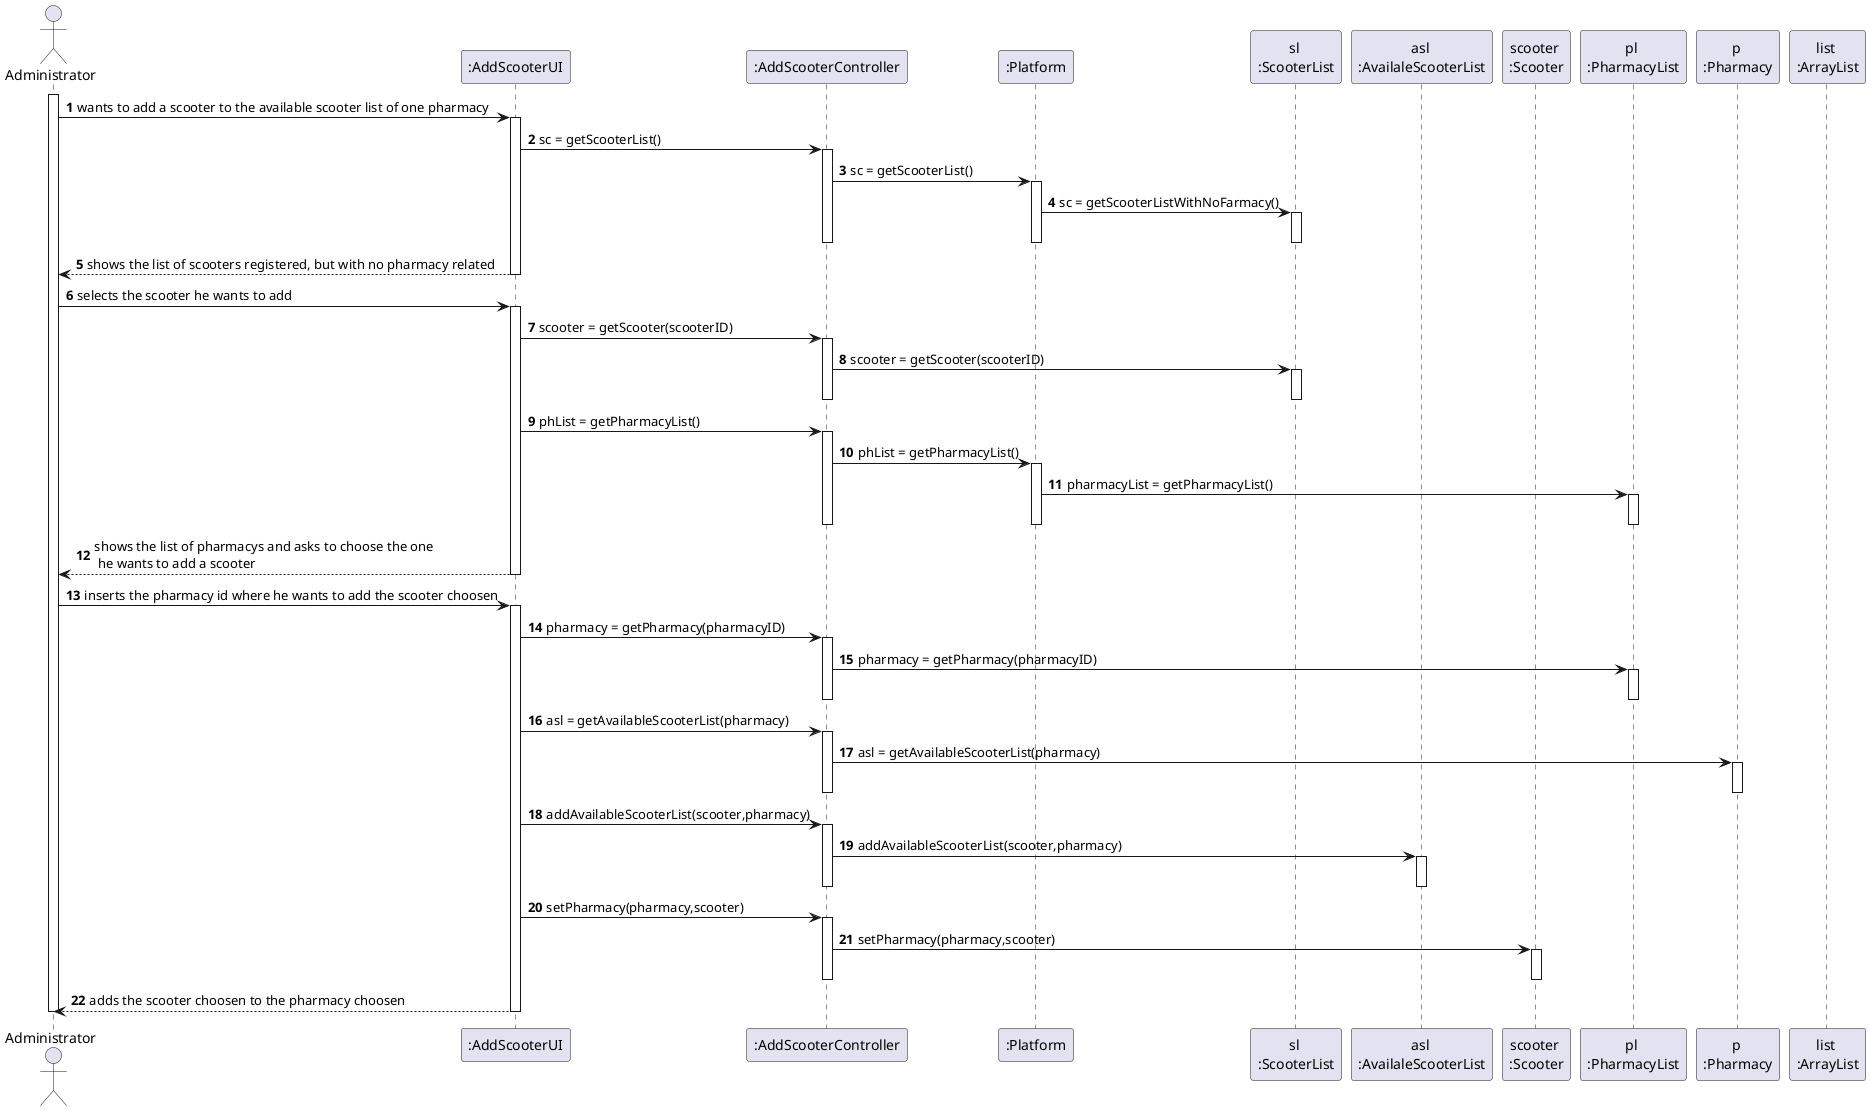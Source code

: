 @startuml
autonumber

actor "Administrator" as ADM
participant ":AddScooterUI" as UI
participant ":AddScooterController" as CTRL
participant ":Platform" as PLAT
participant "sl \n:ScooterList" as SL
participant "asl \n:AvailaleScooterList" as ASL
participant "scooter \n:Scooter" as S
participant "pl \n:PharmacyList" as PL
participant "p \n:Pharmacy" as P
participant "list \n:ArrayList" as list

activate ADM
ADM -> UI :  wants to add a scooter to the available scooter list of one pharmacy
activate UI
UI -> CTRL : sc = getScooterList()
activate CTRL
CTRL -> PLAT : sc = getScooterList()
activate PLAT
PLAT -> SL : sc = getScooterListWithNoFarmacy()
activate SL
deactivate SL
deactivate PLAT
deactivate CTRL
UI --> ADM : shows the list of scooters registered, but with no pharmacy related
deactivate UI
ADM -> UI : selects the scooter he wants to add
activate UI
UI -> CTRL : scooter = getScooter(scooterID)
activate CTRL
CTRL -> SL : scooter = getScooter(scooterID)
activate SL
deactivate SL
deactivate CTRL
UI -> CTRL : phList = getPharmacyList()
activate CTRL
CTRL -> PLAT : phList = getPharmacyList()
activate PLAT
PLAT -> PL : pharmacyList = getPharmacyList()
activate PL
deactivate PL
deactivate PLAT
deactivate CTRL
UI --> ADM : shows the list of pharmacys and asks to choose the one\n he wants to add a scooter
deactivate UI
ADM -> UI :  inserts the pharmacy id where he wants to add the scooter choosen
activate UI
UI -> CTRL : pharmacy = getPharmacy(pharmacyID)
activate CTRL
CTRL -> PL : pharmacy = getPharmacy(pharmacyID)
activate PL
deactivate PL
deactivate CTRL
UI -> CTRL : asl = getAvailableScooterList(pharmacy)
activate CTRL
CTRL -> P : asl = getAvailableScooterList(pharmacy)
activate P
deactivate P
deactivate CTRL
UI -> CTRL : addAvailableScooterList(scooter,pharmacy)
activate CTRL
CTRL -> ASL : addAvailableScooterList(scooter,pharmacy)
activate ASL
deactivate ASL
deactivate CTRL
UI -> CTRL : setPharmacy(pharmacy,scooter)
activate CTRL
CTRL -> S : setPharmacy(pharmacy,scooter)
activate S
deactivate S
deactivate CTRL
UI --> ADM : adds the scooter choosen to the pharmacy choosen
deactivate UI
deactivate ADM

@enduml
